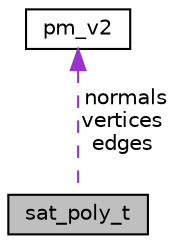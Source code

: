digraph "sat_poly_t"
{
 // LATEX_PDF_SIZE
  edge [fontname="Helvetica",fontsize="10",labelfontname="Helvetica",labelfontsize="10"];
  node [fontname="Helvetica",fontsize="10",shape=record];
  Node1 [label="sat_poly_t",height=0.2,width=0.4,color="black", fillcolor="grey75", style="filled", fontcolor="black",tooltip="A polygon shape Must use CCW (counter-clockwise) winding."];
  Node2 -> Node1 [dir="back",color="darkorchid3",fontsize="10",style="dashed",label=" normals\nvertices\nedges" ,fontname="Helvetica"];
  Node2 [label="pm_v2",height=0.2,width=0.4,color="black", fillcolor="white", style="filled",URL="$structpm__v2.html",tooltip="A 2D vector."];
}
